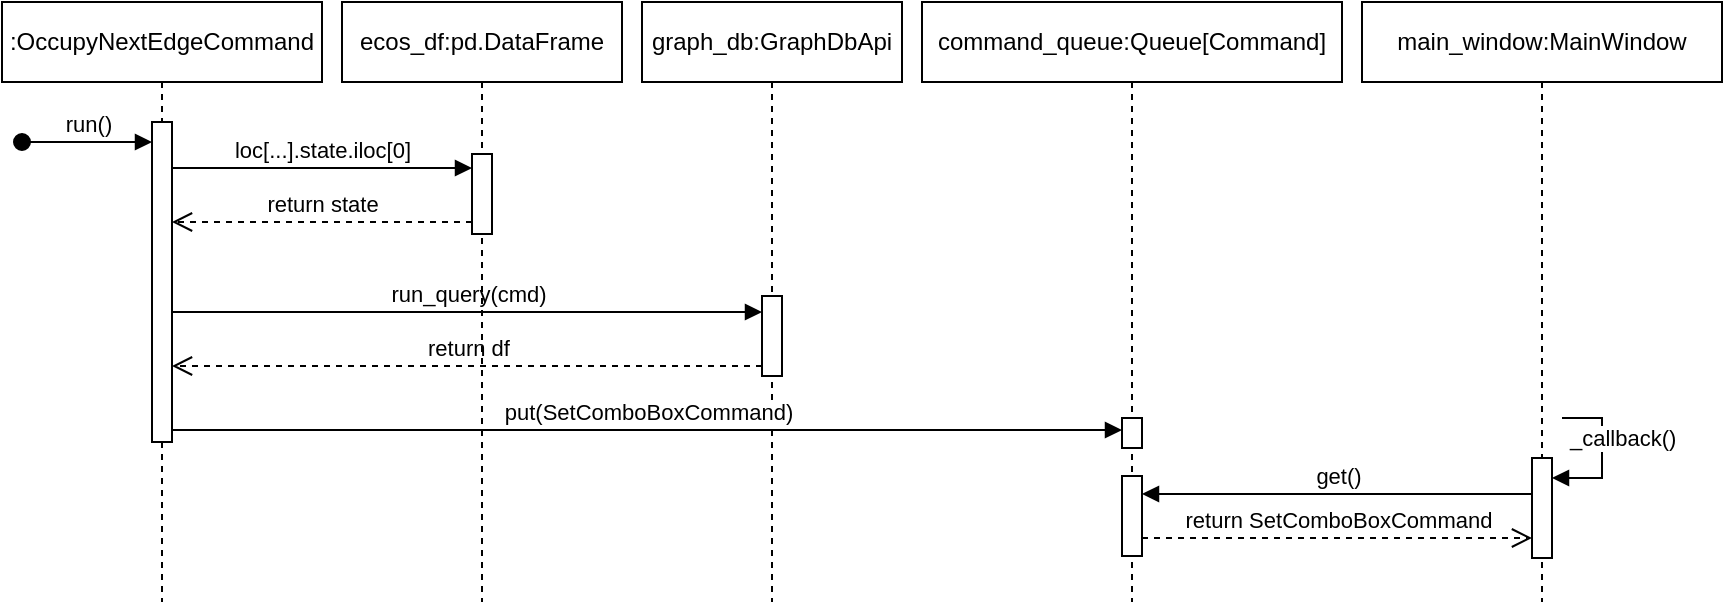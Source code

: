 <mxfile version="23.1.4" type="github">
  <diagram name="Page-1" id="d6eUmDvcShwaC1UaEgvf">
    <mxGraphModel dx="945" dy="495" grid="1" gridSize="10" guides="1" tooltips="1" connect="1" arrows="1" fold="1" page="1" pageScale="1" pageWidth="850" pageHeight="1100" math="0" shadow="0">
      <root>
        <mxCell id="0" />
        <mxCell id="1" parent="0" />
        <mxCell id="j8_WjPTgyQFBDWqSarh4-1" value=":OccupyNextEdgeCommand" style="shape=umlLifeline;perimeter=lifelinePerimeter;whiteSpace=wrap;html=1;container=1;dropTarget=0;collapsible=0;recursiveResize=0;outlineConnect=0;portConstraint=eastwest;newEdgeStyle={&quot;curved&quot;:0,&quot;rounded&quot;:0};" vertex="1" parent="1">
          <mxGeometry x="10" y="10" width="160" height="300" as="geometry" />
        </mxCell>
        <mxCell id="j8_WjPTgyQFBDWqSarh4-2" value="" style="html=1;points=[[0,0,0,0,5],[0,1,0,0,-5],[1,0,0,0,5],[1,1,0,0,-5]];perimeter=orthogonalPerimeter;outlineConnect=0;targetShapes=umlLifeline;portConstraint=eastwest;newEdgeStyle={&quot;curved&quot;:0,&quot;rounded&quot;:0};" vertex="1" parent="j8_WjPTgyQFBDWqSarh4-1">
          <mxGeometry x="75" y="60" width="10" height="160" as="geometry" />
        </mxCell>
        <mxCell id="j8_WjPTgyQFBDWqSarh4-3" value="run()" style="html=1;verticalAlign=bottom;startArrow=oval;startFill=1;endArrow=block;startSize=8;curved=0;rounded=0;" edge="1" parent="1" target="j8_WjPTgyQFBDWqSarh4-2">
          <mxGeometry width="60" relative="1" as="geometry">
            <mxPoint x="20" y="80" as="sourcePoint" />
            <mxPoint x="80" y="80" as="targetPoint" />
          </mxGeometry>
        </mxCell>
        <mxCell id="j8_WjPTgyQFBDWqSarh4-7" value="graph_db:GraphDbApi" style="shape=umlLifeline;perimeter=lifelinePerimeter;whiteSpace=wrap;html=1;container=1;dropTarget=0;collapsible=0;recursiveResize=0;outlineConnect=0;portConstraint=eastwest;newEdgeStyle={&quot;curved&quot;:0,&quot;rounded&quot;:0};" vertex="1" parent="1">
          <mxGeometry x="330" y="10" width="130" height="300" as="geometry" />
        </mxCell>
        <mxCell id="j8_WjPTgyQFBDWqSarh4-10" value="" style="html=1;points=[[0,0,0,0,5],[0,1,0,0,-5],[1,0,0,0,5],[1,1,0,0,-5]];perimeter=orthogonalPerimeter;outlineConnect=0;targetShapes=umlLifeline;portConstraint=eastwest;newEdgeStyle={&quot;curved&quot;:0,&quot;rounded&quot;:0};" vertex="1" parent="j8_WjPTgyQFBDWqSarh4-7">
          <mxGeometry x="60" y="147" width="10" height="40" as="geometry" />
        </mxCell>
        <mxCell id="j8_WjPTgyQFBDWqSarh4-8" value="command_queue:Queue[Command]" style="shape=umlLifeline;perimeter=lifelinePerimeter;whiteSpace=wrap;html=1;container=1;dropTarget=0;collapsible=0;recursiveResize=0;outlineConnect=0;portConstraint=eastwest;newEdgeStyle={&quot;curved&quot;:0,&quot;rounded&quot;:0};" vertex="1" parent="1">
          <mxGeometry x="470" y="10" width="210" height="300" as="geometry" />
        </mxCell>
        <mxCell id="j8_WjPTgyQFBDWqSarh4-13" value="" style="html=1;points=[[0,0,0,0,5],[0,1,0,0,-5],[1,0,0,0,5],[1,1,0,0,-5]];perimeter=orthogonalPerimeter;outlineConnect=0;targetShapes=umlLifeline;portConstraint=eastwest;newEdgeStyle={&quot;curved&quot;:0,&quot;rounded&quot;:0};" vertex="1" parent="j8_WjPTgyQFBDWqSarh4-8">
          <mxGeometry x="100" y="208" width="10" height="15" as="geometry" />
        </mxCell>
        <mxCell id="j8_WjPTgyQFBDWqSarh4-16" value="" style="html=1;points=[[0,0,0,0,5],[0,1,0,0,-5],[1,0,0,0,5],[1,1,0,0,-5]];perimeter=orthogonalPerimeter;outlineConnect=0;targetShapes=umlLifeline;portConstraint=eastwest;newEdgeStyle={&quot;curved&quot;:0,&quot;rounded&quot;:0};" vertex="1" parent="j8_WjPTgyQFBDWqSarh4-8">
          <mxGeometry x="100" y="237" width="10" height="40" as="geometry" />
        </mxCell>
        <mxCell id="j8_WjPTgyQFBDWqSarh4-9" value="main_window:MainWindow" style="shape=umlLifeline;perimeter=lifelinePerimeter;whiteSpace=wrap;html=1;container=1;dropTarget=0;collapsible=0;recursiveResize=0;outlineConnect=0;portConstraint=eastwest;newEdgeStyle={&quot;curved&quot;:0,&quot;rounded&quot;:0};" vertex="1" parent="1">
          <mxGeometry x="690" y="10" width="180" height="300" as="geometry" />
        </mxCell>
        <mxCell id="j8_WjPTgyQFBDWqSarh4-17" value="" style="html=1;points=[[0,0,0,0,5],[0,1,0,0,-5],[1,0,0,0,5],[1,1,0,0,-5]];perimeter=orthogonalPerimeter;outlineConnect=0;targetShapes=umlLifeline;portConstraint=eastwest;newEdgeStyle={&quot;curved&quot;:0,&quot;rounded&quot;:0};" vertex="1" parent="j8_WjPTgyQFBDWqSarh4-9">
          <mxGeometry x="85" y="228" width="10" height="50" as="geometry" />
        </mxCell>
        <mxCell id="j8_WjPTgyQFBDWqSarh4-20" value="_callback()" style="html=1;align=left;spacingLeft=2;endArrow=block;rounded=0;edgeStyle=orthogonalEdgeStyle;curved=0;rounded=0;" edge="1" parent="j8_WjPTgyQFBDWqSarh4-9" target="j8_WjPTgyQFBDWqSarh4-17">
          <mxGeometry x="-1" y="-10" relative="1" as="geometry">
            <mxPoint x="100" y="208" as="sourcePoint" />
            <Array as="points">
              <mxPoint x="100" y="208" />
              <mxPoint x="120" y="208" />
              <mxPoint x="120" y="238" />
            </Array>
            <mxPoint as="offset" />
          </mxGeometry>
        </mxCell>
        <mxCell id="j8_WjPTgyQFBDWqSarh4-11" value="run_query(cmd)" style="html=1;verticalAlign=bottom;endArrow=block;curved=0;rounded=0;" edge="1" parent="1" target="j8_WjPTgyQFBDWqSarh4-10">
          <mxGeometry width="80" relative="1" as="geometry">
            <mxPoint x="95" y="165" as="sourcePoint" />
            <mxPoint x="240" y="165" as="targetPoint" />
          </mxGeometry>
        </mxCell>
        <mxCell id="j8_WjPTgyQFBDWqSarh4-12" value="return df" style="html=1;verticalAlign=bottom;endArrow=open;dashed=1;endSize=8;curved=0;rounded=0;" edge="1" parent="1" source="j8_WjPTgyQFBDWqSarh4-10">
          <mxGeometry relative="1" as="geometry">
            <mxPoint x="240" y="192" as="sourcePoint" />
            <mxPoint x="95" y="192" as="targetPoint" />
          </mxGeometry>
        </mxCell>
        <mxCell id="j8_WjPTgyQFBDWqSarh4-14" value="put(SetComboBoxCommand)" style="html=1;verticalAlign=bottom;endArrow=block;curved=0;rounded=0;" edge="1" parent="1">
          <mxGeometry width="80" relative="1" as="geometry">
            <mxPoint x="95" y="224" as="sourcePoint" />
            <mxPoint x="570" y="224" as="targetPoint" />
          </mxGeometry>
        </mxCell>
        <mxCell id="j8_WjPTgyQFBDWqSarh4-18" value="get()" style="html=1;verticalAlign=bottom;endArrow=block;curved=0;rounded=0;" edge="1" parent="1">
          <mxGeometry width="80" relative="1" as="geometry">
            <mxPoint x="775" y="256" as="sourcePoint" />
            <mxPoint x="580" y="256" as="targetPoint" />
            <Array as="points">
              <mxPoint x="680" y="256" />
            </Array>
          </mxGeometry>
        </mxCell>
        <mxCell id="j8_WjPTgyQFBDWqSarh4-19" value="return SetComboBoxCommand" style="html=1;verticalAlign=bottom;endArrow=open;dashed=1;endSize=8;curved=0;rounded=0;" edge="1" parent="1" source="j8_WjPTgyQFBDWqSarh4-16" target="j8_WjPTgyQFBDWqSarh4-17">
          <mxGeometry relative="1" as="geometry">
            <mxPoint x="590" y="278" as="sourcePoint" />
            <mxPoint x="775" y="278" as="targetPoint" />
            <Array as="points">
              <mxPoint x="680" y="278" />
            </Array>
          </mxGeometry>
        </mxCell>
        <mxCell id="j8_WjPTgyQFBDWqSarh4-21" value="ecos_df:pd.DataFrame" style="shape=umlLifeline;perimeter=lifelinePerimeter;whiteSpace=wrap;html=1;container=1;dropTarget=0;collapsible=0;recursiveResize=0;outlineConnect=0;portConstraint=eastwest;newEdgeStyle={&quot;curved&quot;:0,&quot;rounded&quot;:0};" vertex="1" parent="1">
          <mxGeometry x="180" y="10" width="140" height="300" as="geometry" />
        </mxCell>
        <mxCell id="j8_WjPTgyQFBDWqSarh4-22" value="" style="html=1;points=[[0,0,0,0,5],[0,1,0,0,-5],[1,0,0,0,5],[1,1,0,0,-5]];perimeter=orthogonalPerimeter;outlineConnect=0;targetShapes=umlLifeline;portConstraint=eastwest;newEdgeStyle={&quot;curved&quot;:0,&quot;rounded&quot;:0};" vertex="1" parent="j8_WjPTgyQFBDWqSarh4-21">
          <mxGeometry x="65" y="76" width="10" height="40" as="geometry" />
        </mxCell>
        <mxCell id="j8_WjPTgyQFBDWqSarh4-23" value="loc[...].state.iloc[0]" style="html=1;verticalAlign=bottom;endArrow=block;curved=0;rounded=0;" edge="1" parent="1" target="j8_WjPTgyQFBDWqSarh4-22">
          <mxGeometry width="80" relative="1" as="geometry">
            <mxPoint x="95" y="93" as="sourcePoint" />
            <mxPoint x="250" y="93" as="targetPoint" />
          </mxGeometry>
        </mxCell>
        <mxCell id="j8_WjPTgyQFBDWqSarh4-24" value="return state" style="html=1;verticalAlign=bottom;endArrow=open;dashed=1;endSize=8;curved=0;rounded=0;" edge="1" parent="1">
          <mxGeometry relative="1" as="geometry">
            <mxPoint x="245" y="120" as="sourcePoint" />
            <mxPoint x="95" y="120" as="targetPoint" />
          </mxGeometry>
        </mxCell>
      </root>
    </mxGraphModel>
  </diagram>
</mxfile>
